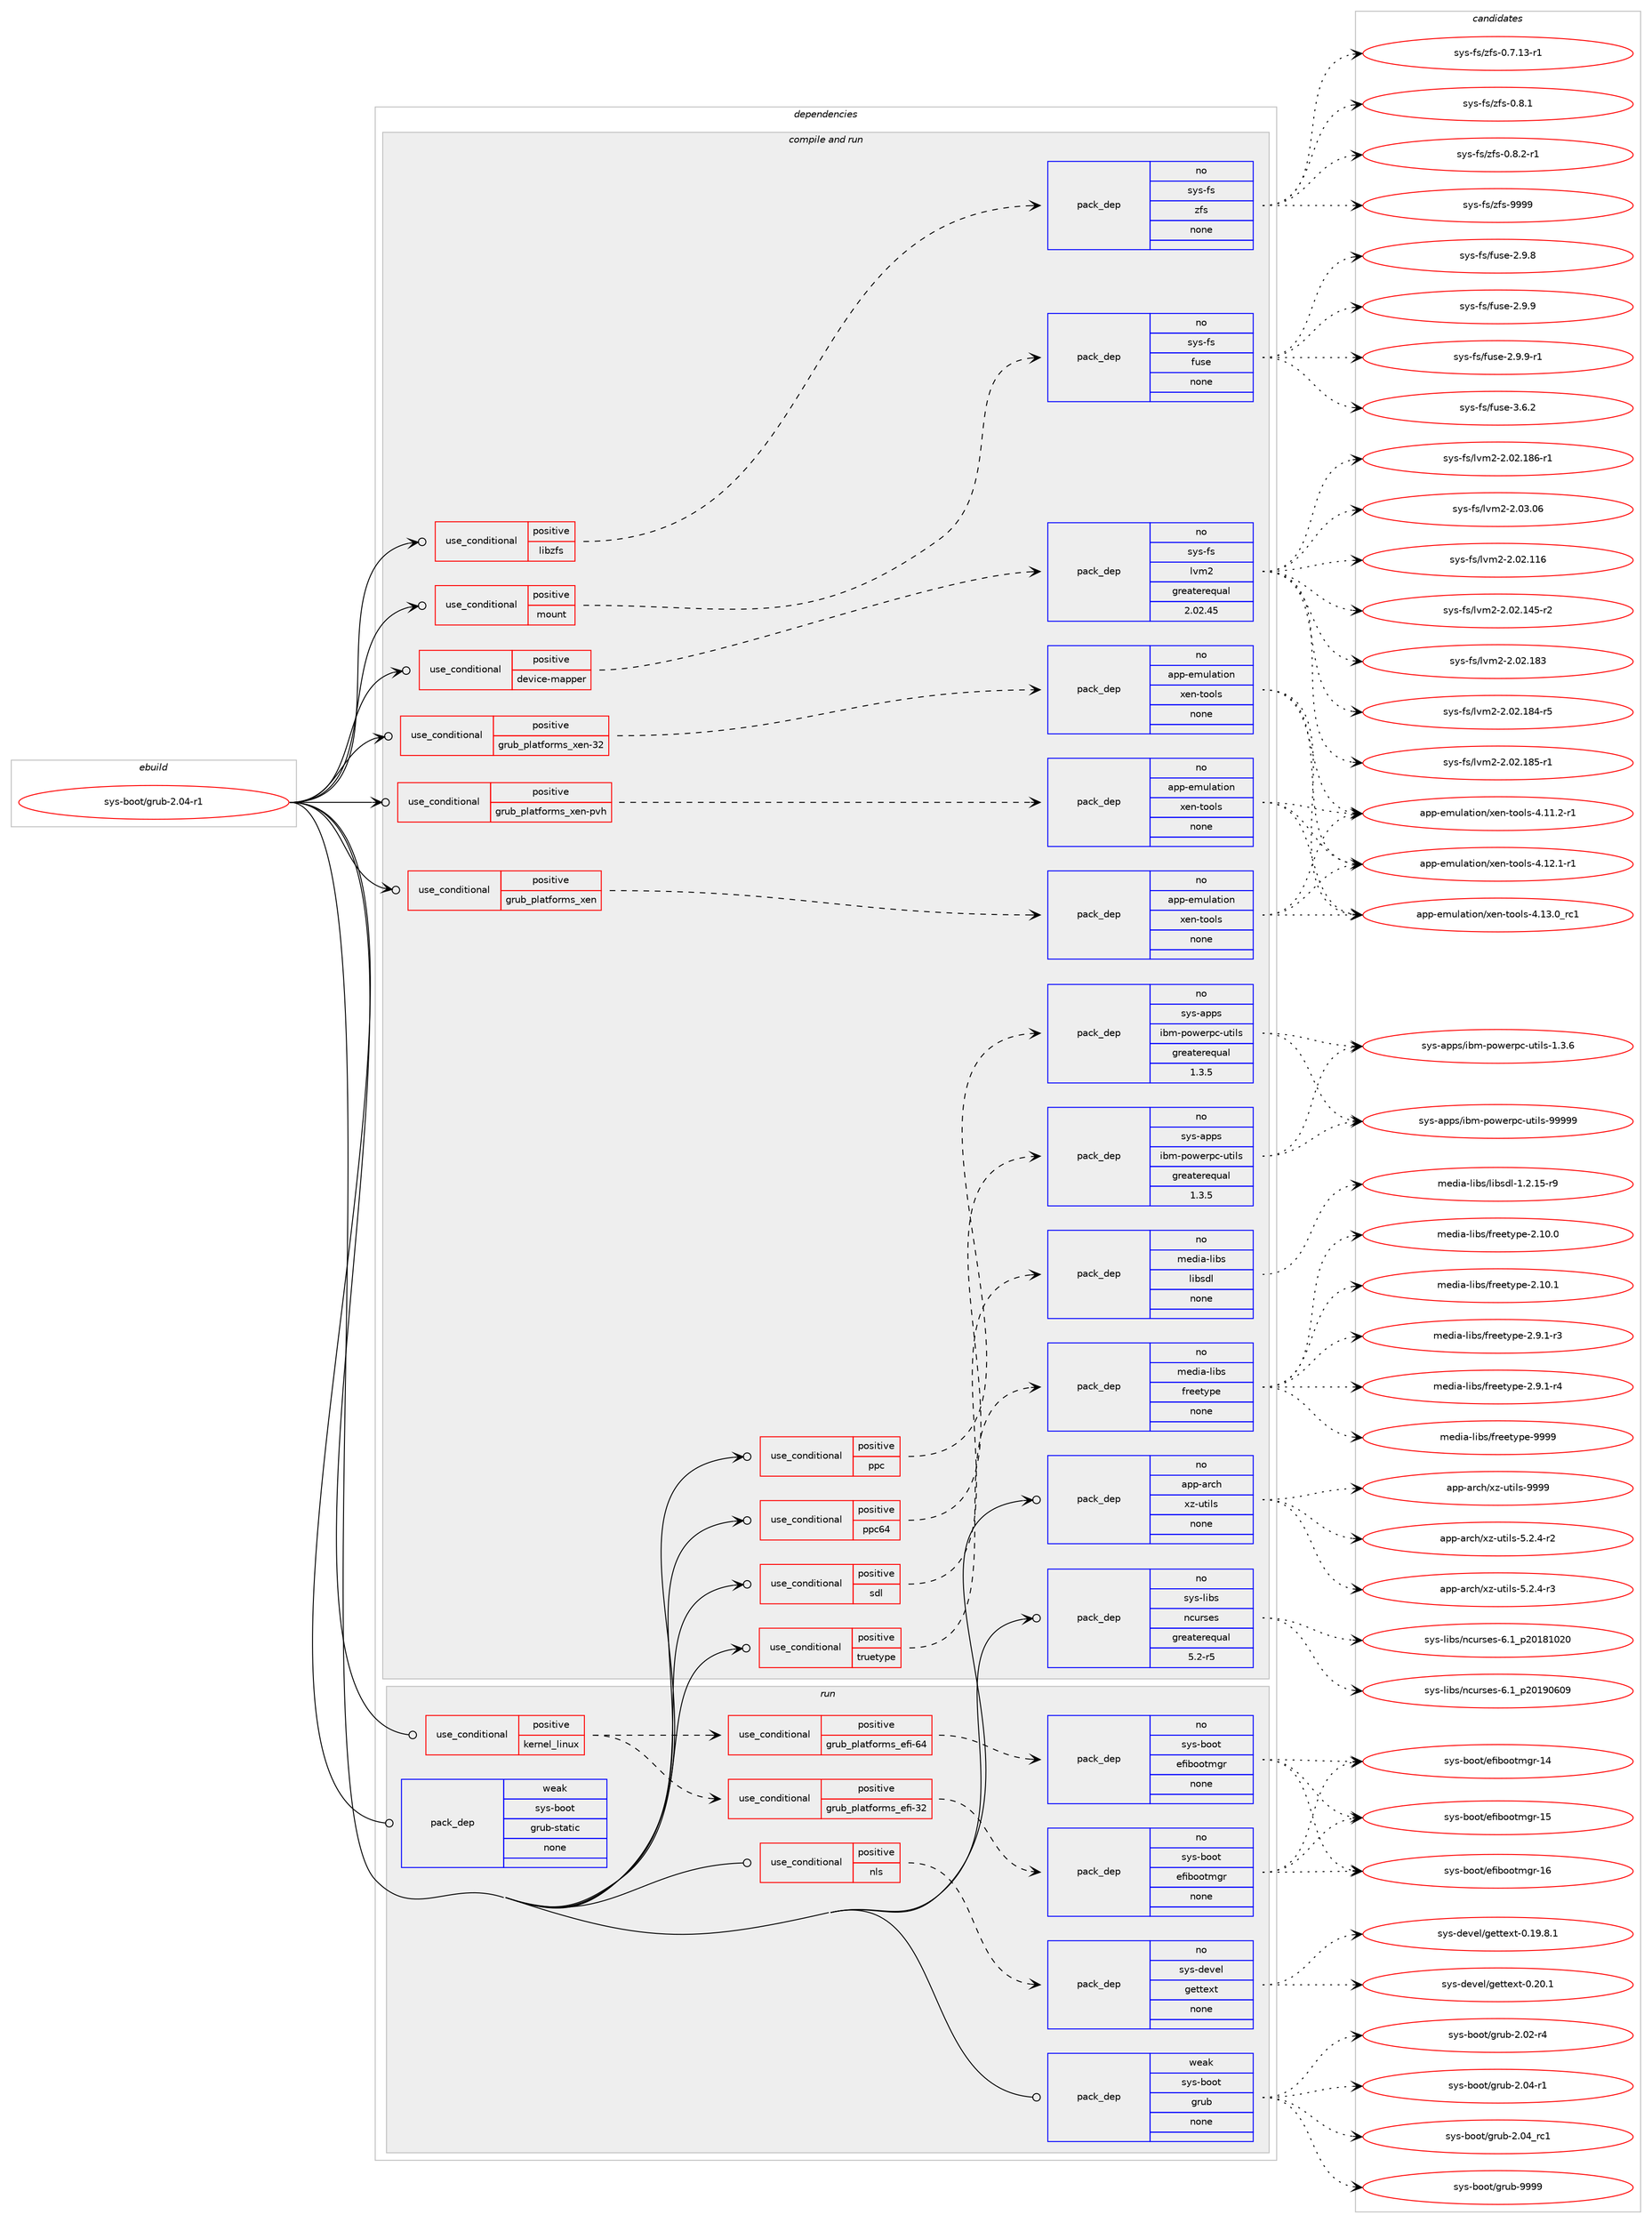 digraph prolog {

# *************
# Graph options
# *************

newrank=true;
concentrate=true;
compound=true;
graph [rankdir=LR,fontname=Helvetica,fontsize=10,ranksep=1.5];#, ranksep=2.5, nodesep=0.2];
edge  [arrowhead=vee];
node  [fontname=Helvetica,fontsize=10];

# **********
# The ebuild
# **********

subgraph cluster_leftcol {
color=gray;
rank=same;
label=<<i>ebuild</i>>;
id [label="sys-boot/grub-2.04-r1", color=red, width=4, href="../sys-boot/grub-2.04-r1.svg"];
}

# ****************
# The dependencies
# ****************

subgraph cluster_midcol {
color=gray;
label=<<i>dependencies</i>>;
subgraph cluster_compile {
fillcolor="#eeeeee";
style=filled;
label=<<i>compile</i>>;
}
subgraph cluster_compileandrun {
fillcolor="#eeeeee";
style=filled;
label=<<i>compile and run</i>>;
subgraph cond212392 {
dependency881736 [label=<<TABLE BORDER="0" CELLBORDER="1" CELLSPACING="0" CELLPADDING="4"><TR><TD ROWSPAN="3" CELLPADDING="10">use_conditional</TD></TR><TR><TD>positive</TD></TR><TR><TD>device-mapper</TD></TR></TABLE>>, shape=none, color=red];
subgraph pack653881 {
dependency881737 [label=<<TABLE BORDER="0" CELLBORDER="1" CELLSPACING="0" CELLPADDING="4" WIDTH="220"><TR><TD ROWSPAN="6" CELLPADDING="30">pack_dep</TD></TR><TR><TD WIDTH="110">no</TD></TR><TR><TD>sys-fs</TD></TR><TR><TD>lvm2</TD></TR><TR><TD>greaterequal</TD></TR><TR><TD>2.02.45</TD></TR></TABLE>>, shape=none, color=blue];
}
dependency881736:e -> dependency881737:w [weight=20,style="dashed",arrowhead="vee"];
}
id:e -> dependency881736:w [weight=20,style="solid",arrowhead="odotvee"];
subgraph cond212393 {
dependency881738 [label=<<TABLE BORDER="0" CELLBORDER="1" CELLSPACING="0" CELLPADDING="4"><TR><TD ROWSPAN="3" CELLPADDING="10">use_conditional</TD></TR><TR><TD>positive</TD></TR><TR><TD>grub_platforms_xen</TD></TR></TABLE>>, shape=none, color=red];
subgraph pack653882 {
dependency881739 [label=<<TABLE BORDER="0" CELLBORDER="1" CELLSPACING="0" CELLPADDING="4" WIDTH="220"><TR><TD ROWSPAN="6" CELLPADDING="30">pack_dep</TD></TR><TR><TD WIDTH="110">no</TD></TR><TR><TD>app-emulation</TD></TR><TR><TD>xen-tools</TD></TR><TR><TD>none</TD></TR><TR><TD></TD></TR></TABLE>>, shape=none, color=blue];
}
dependency881738:e -> dependency881739:w [weight=20,style="dashed",arrowhead="vee"];
}
id:e -> dependency881738:w [weight=20,style="solid",arrowhead="odotvee"];
subgraph cond212394 {
dependency881740 [label=<<TABLE BORDER="0" CELLBORDER="1" CELLSPACING="0" CELLPADDING="4"><TR><TD ROWSPAN="3" CELLPADDING="10">use_conditional</TD></TR><TR><TD>positive</TD></TR><TR><TD>grub_platforms_xen-32</TD></TR></TABLE>>, shape=none, color=red];
subgraph pack653883 {
dependency881741 [label=<<TABLE BORDER="0" CELLBORDER="1" CELLSPACING="0" CELLPADDING="4" WIDTH="220"><TR><TD ROWSPAN="6" CELLPADDING="30">pack_dep</TD></TR><TR><TD WIDTH="110">no</TD></TR><TR><TD>app-emulation</TD></TR><TR><TD>xen-tools</TD></TR><TR><TD>none</TD></TR><TR><TD></TD></TR></TABLE>>, shape=none, color=blue];
}
dependency881740:e -> dependency881741:w [weight=20,style="dashed",arrowhead="vee"];
}
id:e -> dependency881740:w [weight=20,style="solid",arrowhead="odotvee"];
subgraph cond212395 {
dependency881742 [label=<<TABLE BORDER="0" CELLBORDER="1" CELLSPACING="0" CELLPADDING="4"><TR><TD ROWSPAN="3" CELLPADDING="10">use_conditional</TD></TR><TR><TD>positive</TD></TR><TR><TD>grub_platforms_xen-pvh</TD></TR></TABLE>>, shape=none, color=red];
subgraph pack653884 {
dependency881743 [label=<<TABLE BORDER="0" CELLBORDER="1" CELLSPACING="0" CELLPADDING="4" WIDTH="220"><TR><TD ROWSPAN="6" CELLPADDING="30">pack_dep</TD></TR><TR><TD WIDTH="110">no</TD></TR><TR><TD>app-emulation</TD></TR><TR><TD>xen-tools</TD></TR><TR><TD>none</TD></TR><TR><TD></TD></TR></TABLE>>, shape=none, color=blue];
}
dependency881742:e -> dependency881743:w [weight=20,style="dashed",arrowhead="vee"];
}
id:e -> dependency881742:w [weight=20,style="solid",arrowhead="odotvee"];
subgraph cond212396 {
dependency881744 [label=<<TABLE BORDER="0" CELLBORDER="1" CELLSPACING="0" CELLPADDING="4"><TR><TD ROWSPAN="3" CELLPADDING="10">use_conditional</TD></TR><TR><TD>positive</TD></TR><TR><TD>libzfs</TD></TR></TABLE>>, shape=none, color=red];
subgraph pack653885 {
dependency881745 [label=<<TABLE BORDER="0" CELLBORDER="1" CELLSPACING="0" CELLPADDING="4" WIDTH="220"><TR><TD ROWSPAN="6" CELLPADDING="30">pack_dep</TD></TR><TR><TD WIDTH="110">no</TD></TR><TR><TD>sys-fs</TD></TR><TR><TD>zfs</TD></TR><TR><TD>none</TD></TR><TR><TD></TD></TR></TABLE>>, shape=none, color=blue];
}
dependency881744:e -> dependency881745:w [weight=20,style="dashed",arrowhead="vee"];
}
id:e -> dependency881744:w [weight=20,style="solid",arrowhead="odotvee"];
subgraph cond212397 {
dependency881746 [label=<<TABLE BORDER="0" CELLBORDER="1" CELLSPACING="0" CELLPADDING="4"><TR><TD ROWSPAN="3" CELLPADDING="10">use_conditional</TD></TR><TR><TD>positive</TD></TR><TR><TD>mount</TD></TR></TABLE>>, shape=none, color=red];
subgraph pack653886 {
dependency881747 [label=<<TABLE BORDER="0" CELLBORDER="1" CELLSPACING="0" CELLPADDING="4" WIDTH="220"><TR><TD ROWSPAN="6" CELLPADDING="30">pack_dep</TD></TR><TR><TD WIDTH="110">no</TD></TR><TR><TD>sys-fs</TD></TR><TR><TD>fuse</TD></TR><TR><TD>none</TD></TR><TR><TD></TD></TR></TABLE>>, shape=none, color=blue];
}
dependency881746:e -> dependency881747:w [weight=20,style="dashed",arrowhead="vee"];
}
id:e -> dependency881746:w [weight=20,style="solid",arrowhead="odotvee"];
subgraph cond212398 {
dependency881748 [label=<<TABLE BORDER="0" CELLBORDER="1" CELLSPACING="0" CELLPADDING="4"><TR><TD ROWSPAN="3" CELLPADDING="10">use_conditional</TD></TR><TR><TD>positive</TD></TR><TR><TD>ppc</TD></TR></TABLE>>, shape=none, color=red];
subgraph pack653887 {
dependency881749 [label=<<TABLE BORDER="0" CELLBORDER="1" CELLSPACING="0" CELLPADDING="4" WIDTH="220"><TR><TD ROWSPAN="6" CELLPADDING="30">pack_dep</TD></TR><TR><TD WIDTH="110">no</TD></TR><TR><TD>sys-apps</TD></TR><TR><TD>ibm-powerpc-utils</TD></TR><TR><TD>greaterequal</TD></TR><TR><TD>1.3.5</TD></TR></TABLE>>, shape=none, color=blue];
}
dependency881748:e -> dependency881749:w [weight=20,style="dashed",arrowhead="vee"];
}
id:e -> dependency881748:w [weight=20,style="solid",arrowhead="odotvee"];
subgraph cond212399 {
dependency881750 [label=<<TABLE BORDER="0" CELLBORDER="1" CELLSPACING="0" CELLPADDING="4"><TR><TD ROWSPAN="3" CELLPADDING="10">use_conditional</TD></TR><TR><TD>positive</TD></TR><TR><TD>ppc64</TD></TR></TABLE>>, shape=none, color=red];
subgraph pack653888 {
dependency881751 [label=<<TABLE BORDER="0" CELLBORDER="1" CELLSPACING="0" CELLPADDING="4" WIDTH="220"><TR><TD ROWSPAN="6" CELLPADDING="30">pack_dep</TD></TR><TR><TD WIDTH="110">no</TD></TR><TR><TD>sys-apps</TD></TR><TR><TD>ibm-powerpc-utils</TD></TR><TR><TD>greaterequal</TD></TR><TR><TD>1.3.5</TD></TR></TABLE>>, shape=none, color=blue];
}
dependency881750:e -> dependency881751:w [weight=20,style="dashed",arrowhead="vee"];
}
id:e -> dependency881750:w [weight=20,style="solid",arrowhead="odotvee"];
subgraph cond212400 {
dependency881752 [label=<<TABLE BORDER="0" CELLBORDER="1" CELLSPACING="0" CELLPADDING="4"><TR><TD ROWSPAN="3" CELLPADDING="10">use_conditional</TD></TR><TR><TD>positive</TD></TR><TR><TD>sdl</TD></TR></TABLE>>, shape=none, color=red];
subgraph pack653889 {
dependency881753 [label=<<TABLE BORDER="0" CELLBORDER="1" CELLSPACING="0" CELLPADDING="4" WIDTH="220"><TR><TD ROWSPAN="6" CELLPADDING="30">pack_dep</TD></TR><TR><TD WIDTH="110">no</TD></TR><TR><TD>media-libs</TD></TR><TR><TD>libsdl</TD></TR><TR><TD>none</TD></TR><TR><TD></TD></TR></TABLE>>, shape=none, color=blue];
}
dependency881752:e -> dependency881753:w [weight=20,style="dashed",arrowhead="vee"];
}
id:e -> dependency881752:w [weight=20,style="solid",arrowhead="odotvee"];
subgraph cond212401 {
dependency881754 [label=<<TABLE BORDER="0" CELLBORDER="1" CELLSPACING="0" CELLPADDING="4"><TR><TD ROWSPAN="3" CELLPADDING="10">use_conditional</TD></TR><TR><TD>positive</TD></TR><TR><TD>truetype</TD></TR></TABLE>>, shape=none, color=red];
subgraph pack653890 {
dependency881755 [label=<<TABLE BORDER="0" CELLBORDER="1" CELLSPACING="0" CELLPADDING="4" WIDTH="220"><TR><TD ROWSPAN="6" CELLPADDING="30">pack_dep</TD></TR><TR><TD WIDTH="110">no</TD></TR><TR><TD>media-libs</TD></TR><TR><TD>freetype</TD></TR><TR><TD>none</TD></TR><TR><TD></TD></TR></TABLE>>, shape=none, color=blue];
}
dependency881754:e -> dependency881755:w [weight=20,style="dashed",arrowhead="vee"];
}
id:e -> dependency881754:w [weight=20,style="solid",arrowhead="odotvee"];
subgraph pack653891 {
dependency881756 [label=<<TABLE BORDER="0" CELLBORDER="1" CELLSPACING="0" CELLPADDING="4" WIDTH="220"><TR><TD ROWSPAN="6" CELLPADDING="30">pack_dep</TD></TR><TR><TD WIDTH="110">no</TD></TR><TR><TD>app-arch</TD></TR><TR><TD>xz-utils</TD></TR><TR><TD>none</TD></TR><TR><TD></TD></TR></TABLE>>, shape=none, color=blue];
}
id:e -> dependency881756:w [weight=20,style="solid",arrowhead="odotvee"];
subgraph pack653892 {
dependency881757 [label=<<TABLE BORDER="0" CELLBORDER="1" CELLSPACING="0" CELLPADDING="4" WIDTH="220"><TR><TD ROWSPAN="6" CELLPADDING="30">pack_dep</TD></TR><TR><TD WIDTH="110">no</TD></TR><TR><TD>sys-libs</TD></TR><TR><TD>ncurses</TD></TR><TR><TD>greaterequal</TD></TR><TR><TD>5.2-r5</TD></TR></TABLE>>, shape=none, color=blue];
}
id:e -> dependency881757:w [weight=20,style="solid",arrowhead="odotvee"];
}
subgraph cluster_run {
fillcolor="#eeeeee";
style=filled;
label=<<i>run</i>>;
subgraph cond212402 {
dependency881758 [label=<<TABLE BORDER="0" CELLBORDER="1" CELLSPACING="0" CELLPADDING="4"><TR><TD ROWSPAN="3" CELLPADDING="10">use_conditional</TD></TR><TR><TD>positive</TD></TR><TR><TD>kernel_linux</TD></TR></TABLE>>, shape=none, color=red];
subgraph cond212403 {
dependency881759 [label=<<TABLE BORDER="0" CELLBORDER="1" CELLSPACING="0" CELLPADDING="4"><TR><TD ROWSPAN="3" CELLPADDING="10">use_conditional</TD></TR><TR><TD>positive</TD></TR><TR><TD>grub_platforms_efi-32</TD></TR></TABLE>>, shape=none, color=red];
subgraph pack653893 {
dependency881760 [label=<<TABLE BORDER="0" CELLBORDER="1" CELLSPACING="0" CELLPADDING="4" WIDTH="220"><TR><TD ROWSPAN="6" CELLPADDING="30">pack_dep</TD></TR><TR><TD WIDTH="110">no</TD></TR><TR><TD>sys-boot</TD></TR><TR><TD>efibootmgr</TD></TR><TR><TD>none</TD></TR><TR><TD></TD></TR></TABLE>>, shape=none, color=blue];
}
dependency881759:e -> dependency881760:w [weight=20,style="dashed",arrowhead="vee"];
}
dependency881758:e -> dependency881759:w [weight=20,style="dashed",arrowhead="vee"];
subgraph cond212404 {
dependency881761 [label=<<TABLE BORDER="0" CELLBORDER="1" CELLSPACING="0" CELLPADDING="4"><TR><TD ROWSPAN="3" CELLPADDING="10">use_conditional</TD></TR><TR><TD>positive</TD></TR><TR><TD>grub_platforms_efi-64</TD></TR></TABLE>>, shape=none, color=red];
subgraph pack653894 {
dependency881762 [label=<<TABLE BORDER="0" CELLBORDER="1" CELLSPACING="0" CELLPADDING="4" WIDTH="220"><TR><TD ROWSPAN="6" CELLPADDING="30">pack_dep</TD></TR><TR><TD WIDTH="110">no</TD></TR><TR><TD>sys-boot</TD></TR><TR><TD>efibootmgr</TD></TR><TR><TD>none</TD></TR><TR><TD></TD></TR></TABLE>>, shape=none, color=blue];
}
dependency881761:e -> dependency881762:w [weight=20,style="dashed",arrowhead="vee"];
}
dependency881758:e -> dependency881761:w [weight=20,style="dashed",arrowhead="vee"];
}
id:e -> dependency881758:w [weight=20,style="solid",arrowhead="odot"];
subgraph cond212405 {
dependency881763 [label=<<TABLE BORDER="0" CELLBORDER="1" CELLSPACING="0" CELLPADDING="4"><TR><TD ROWSPAN="3" CELLPADDING="10">use_conditional</TD></TR><TR><TD>positive</TD></TR><TR><TD>nls</TD></TR></TABLE>>, shape=none, color=red];
subgraph pack653895 {
dependency881764 [label=<<TABLE BORDER="0" CELLBORDER="1" CELLSPACING="0" CELLPADDING="4" WIDTH="220"><TR><TD ROWSPAN="6" CELLPADDING="30">pack_dep</TD></TR><TR><TD WIDTH="110">no</TD></TR><TR><TD>sys-devel</TD></TR><TR><TD>gettext</TD></TR><TR><TD>none</TD></TR><TR><TD></TD></TR></TABLE>>, shape=none, color=blue];
}
dependency881763:e -> dependency881764:w [weight=20,style="dashed",arrowhead="vee"];
}
id:e -> dependency881763:w [weight=20,style="solid",arrowhead="odot"];
subgraph pack653896 {
dependency881765 [label=<<TABLE BORDER="0" CELLBORDER="1" CELLSPACING="0" CELLPADDING="4" WIDTH="220"><TR><TD ROWSPAN="6" CELLPADDING="30">pack_dep</TD></TR><TR><TD WIDTH="110">weak</TD></TR><TR><TD>sys-boot</TD></TR><TR><TD>grub</TD></TR><TR><TD>none</TD></TR><TR><TD></TD></TR></TABLE>>, shape=none, color=blue];
}
id:e -> dependency881765:w [weight=20,style="solid",arrowhead="odot"];
subgraph pack653897 {
dependency881766 [label=<<TABLE BORDER="0" CELLBORDER="1" CELLSPACING="0" CELLPADDING="4" WIDTH="220"><TR><TD ROWSPAN="6" CELLPADDING="30">pack_dep</TD></TR><TR><TD WIDTH="110">weak</TD></TR><TR><TD>sys-boot</TD></TR><TR><TD>grub-static</TD></TR><TR><TD>none</TD></TR><TR><TD></TD></TR></TABLE>>, shape=none, color=blue];
}
id:e -> dependency881766:w [weight=20,style="solid",arrowhead="odot"];
}
}

# **************
# The candidates
# **************

subgraph cluster_choices {
rank=same;
color=gray;
label=<<i>candidates</i>>;

subgraph choice653881 {
color=black;
nodesep=1;
choice115121115451021154710811810950455046485046494954 [label="sys-fs/lvm2-2.02.116", color=red, width=4,href="../sys-fs/lvm2-2.02.116.svg"];
choice1151211154510211547108118109504550464850464952534511450 [label="sys-fs/lvm2-2.02.145-r2", color=red, width=4,href="../sys-fs/lvm2-2.02.145-r2.svg"];
choice115121115451021154710811810950455046485046495651 [label="sys-fs/lvm2-2.02.183", color=red, width=4,href="../sys-fs/lvm2-2.02.183.svg"];
choice1151211154510211547108118109504550464850464956524511453 [label="sys-fs/lvm2-2.02.184-r5", color=red, width=4,href="../sys-fs/lvm2-2.02.184-r5.svg"];
choice1151211154510211547108118109504550464850464956534511449 [label="sys-fs/lvm2-2.02.185-r1", color=red, width=4,href="../sys-fs/lvm2-2.02.185-r1.svg"];
choice1151211154510211547108118109504550464850464956544511449 [label="sys-fs/lvm2-2.02.186-r1", color=red, width=4,href="../sys-fs/lvm2-2.02.186-r1.svg"];
choice1151211154510211547108118109504550464851464854 [label="sys-fs/lvm2-2.03.06", color=red, width=4,href="../sys-fs/lvm2-2.03.06.svg"];
dependency881737:e -> choice115121115451021154710811810950455046485046494954:w [style=dotted,weight="100"];
dependency881737:e -> choice1151211154510211547108118109504550464850464952534511450:w [style=dotted,weight="100"];
dependency881737:e -> choice115121115451021154710811810950455046485046495651:w [style=dotted,weight="100"];
dependency881737:e -> choice1151211154510211547108118109504550464850464956524511453:w [style=dotted,weight="100"];
dependency881737:e -> choice1151211154510211547108118109504550464850464956534511449:w [style=dotted,weight="100"];
dependency881737:e -> choice1151211154510211547108118109504550464850464956544511449:w [style=dotted,weight="100"];
dependency881737:e -> choice1151211154510211547108118109504550464851464854:w [style=dotted,weight="100"];
}
subgraph choice653882 {
color=black;
nodesep=1;
choice9711211245101109117108971161051111104712010111045116111111108115455246494946504511449 [label="app-emulation/xen-tools-4.11.2-r1", color=red, width=4,href="../app-emulation/xen-tools-4.11.2-r1.svg"];
choice9711211245101109117108971161051111104712010111045116111111108115455246495046494511449 [label="app-emulation/xen-tools-4.12.1-r1", color=red, width=4,href="../app-emulation/xen-tools-4.12.1-r1.svg"];
choice971121124510110911710897116105111110471201011104511611111110811545524649514648951149949 [label="app-emulation/xen-tools-4.13.0_rc1", color=red, width=4,href="../app-emulation/xen-tools-4.13.0_rc1.svg"];
dependency881739:e -> choice9711211245101109117108971161051111104712010111045116111111108115455246494946504511449:w [style=dotted,weight="100"];
dependency881739:e -> choice9711211245101109117108971161051111104712010111045116111111108115455246495046494511449:w [style=dotted,weight="100"];
dependency881739:e -> choice971121124510110911710897116105111110471201011104511611111110811545524649514648951149949:w [style=dotted,weight="100"];
}
subgraph choice653883 {
color=black;
nodesep=1;
choice9711211245101109117108971161051111104712010111045116111111108115455246494946504511449 [label="app-emulation/xen-tools-4.11.2-r1", color=red, width=4,href="../app-emulation/xen-tools-4.11.2-r1.svg"];
choice9711211245101109117108971161051111104712010111045116111111108115455246495046494511449 [label="app-emulation/xen-tools-4.12.1-r1", color=red, width=4,href="../app-emulation/xen-tools-4.12.1-r1.svg"];
choice971121124510110911710897116105111110471201011104511611111110811545524649514648951149949 [label="app-emulation/xen-tools-4.13.0_rc1", color=red, width=4,href="../app-emulation/xen-tools-4.13.0_rc1.svg"];
dependency881741:e -> choice9711211245101109117108971161051111104712010111045116111111108115455246494946504511449:w [style=dotted,weight="100"];
dependency881741:e -> choice9711211245101109117108971161051111104712010111045116111111108115455246495046494511449:w [style=dotted,weight="100"];
dependency881741:e -> choice971121124510110911710897116105111110471201011104511611111110811545524649514648951149949:w [style=dotted,weight="100"];
}
subgraph choice653884 {
color=black;
nodesep=1;
choice9711211245101109117108971161051111104712010111045116111111108115455246494946504511449 [label="app-emulation/xen-tools-4.11.2-r1", color=red, width=4,href="../app-emulation/xen-tools-4.11.2-r1.svg"];
choice9711211245101109117108971161051111104712010111045116111111108115455246495046494511449 [label="app-emulation/xen-tools-4.12.1-r1", color=red, width=4,href="../app-emulation/xen-tools-4.12.1-r1.svg"];
choice971121124510110911710897116105111110471201011104511611111110811545524649514648951149949 [label="app-emulation/xen-tools-4.13.0_rc1", color=red, width=4,href="../app-emulation/xen-tools-4.13.0_rc1.svg"];
dependency881743:e -> choice9711211245101109117108971161051111104712010111045116111111108115455246494946504511449:w [style=dotted,weight="100"];
dependency881743:e -> choice9711211245101109117108971161051111104712010111045116111111108115455246495046494511449:w [style=dotted,weight="100"];
dependency881743:e -> choice971121124510110911710897116105111110471201011104511611111110811545524649514648951149949:w [style=dotted,weight="100"];
}
subgraph choice653885 {
color=black;
nodesep=1;
choice1151211154510211547122102115454846554649514511449 [label="sys-fs/zfs-0.7.13-r1", color=red, width=4,href="../sys-fs/zfs-0.7.13-r1.svg"];
choice1151211154510211547122102115454846564649 [label="sys-fs/zfs-0.8.1", color=red, width=4,href="../sys-fs/zfs-0.8.1.svg"];
choice11512111545102115471221021154548465646504511449 [label="sys-fs/zfs-0.8.2-r1", color=red, width=4,href="../sys-fs/zfs-0.8.2-r1.svg"];
choice11512111545102115471221021154557575757 [label="sys-fs/zfs-9999", color=red, width=4,href="../sys-fs/zfs-9999.svg"];
dependency881745:e -> choice1151211154510211547122102115454846554649514511449:w [style=dotted,weight="100"];
dependency881745:e -> choice1151211154510211547122102115454846564649:w [style=dotted,weight="100"];
dependency881745:e -> choice11512111545102115471221021154548465646504511449:w [style=dotted,weight="100"];
dependency881745:e -> choice11512111545102115471221021154557575757:w [style=dotted,weight="100"];
}
subgraph choice653886 {
color=black;
nodesep=1;
choice1151211154510211547102117115101455046574656 [label="sys-fs/fuse-2.9.8", color=red, width=4,href="../sys-fs/fuse-2.9.8.svg"];
choice1151211154510211547102117115101455046574657 [label="sys-fs/fuse-2.9.9", color=red, width=4,href="../sys-fs/fuse-2.9.9.svg"];
choice11512111545102115471021171151014550465746574511449 [label="sys-fs/fuse-2.9.9-r1", color=red, width=4,href="../sys-fs/fuse-2.9.9-r1.svg"];
choice1151211154510211547102117115101455146544650 [label="sys-fs/fuse-3.6.2", color=red, width=4,href="../sys-fs/fuse-3.6.2.svg"];
dependency881747:e -> choice1151211154510211547102117115101455046574656:w [style=dotted,weight="100"];
dependency881747:e -> choice1151211154510211547102117115101455046574657:w [style=dotted,weight="100"];
dependency881747:e -> choice11512111545102115471021171151014550465746574511449:w [style=dotted,weight="100"];
dependency881747:e -> choice1151211154510211547102117115101455146544650:w [style=dotted,weight="100"];
}
subgraph choice653887 {
color=black;
nodesep=1;
choice11512111545971121121154710598109451121111191011141129945117116105108115454946514654 [label="sys-apps/ibm-powerpc-utils-1.3.6", color=red, width=4,href="../sys-apps/ibm-powerpc-utils-1.3.6.svg"];
choice11512111545971121121154710598109451121111191011141129945117116105108115455757575757 [label="sys-apps/ibm-powerpc-utils-99999", color=red, width=4,href="../sys-apps/ibm-powerpc-utils-99999.svg"];
dependency881749:e -> choice11512111545971121121154710598109451121111191011141129945117116105108115454946514654:w [style=dotted,weight="100"];
dependency881749:e -> choice11512111545971121121154710598109451121111191011141129945117116105108115455757575757:w [style=dotted,weight="100"];
}
subgraph choice653888 {
color=black;
nodesep=1;
choice11512111545971121121154710598109451121111191011141129945117116105108115454946514654 [label="sys-apps/ibm-powerpc-utils-1.3.6", color=red, width=4,href="../sys-apps/ibm-powerpc-utils-1.3.6.svg"];
choice11512111545971121121154710598109451121111191011141129945117116105108115455757575757 [label="sys-apps/ibm-powerpc-utils-99999", color=red, width=4,href="../sys-apps/ibm-powerpc-utils-99999.svg"];
dependency881751:e -> choice11512111545971121121154710598109451121111191011141129945117116105108115454946514654:w [style=dotted,weight="100"];
dependency881751:e -> choice11512111545971121121154710598109451121111191011141129945117116105108115455757575757:w [style=dotted,weight="100"];
}
subgraph choice653889 {
color=black;
nodesep=1;
choice1091011001059745108105981154710810598115100108454946504649534511457 [label="media-libs/libsdl-1.2.15-r9", color=red, width=4,href="../media-libs/libsdl-1.2.15-r9.svg"];
dependency881753:e -> choice1091011001059745108105981154710810598115100108454946504649534511457:w [style=dotted,weight="100"];
}
subgraph choice653890 {
color=black;
nodesep=1;
choice1091011001059745108105981154710211410110111612111210145504649484648 [label="media-libs/freetype-2.10.0", color=red, width=4,href="../media-libs/freetype-2.10.0.svg"];
choice1091011001059745108105981154710211410110111612111210145504649484649 [label="media-libs/freetype-2.10.1", color=red, width=4,href="../media-libs/freetype-2.10.1.svg"];
choice109101100105974510810598115471021141011011161211121014550465746494511451 [label="media-libs/freetype-2.9.1-r3", color=red, width=4,href="../media-libs/freetype-2.9.1-r3.svg"];
choice109101100105974510810598115471021141011011161211121014550465746494511452 [label="media-libs/freetype-2.9.1-r4", color=red, width=4,href="../media-libs/freetype-2.9.1-r4.svg"];
choice109101100105974510810598115471021141011011161211121014557575757 [label="media-libs/freetype-9999", color=red, width=4,href="../media-libs/freetype-9999.svg"];
dependency881755:e -> choice1091011001059745108105981154710211410110111612111210145504649484648:w [style=dotted,weight="100"];
dependency881755:e -> choice1091011001059745108105981154710211410110111612111210145504649484649:w [style=dotted,weight="100"];
dependency881755:e -> choice109101100105974510810598115471021141011011161211121014550465746494511451:w [style=dotted,weight="100"];
dependency881755:e -> choice109101100105974510810598115471021141011011161211121014550465746494511452:w [style=dotted,weight="100"];
dependency881755:e -> choice109101100105974510810598115471021141011011161211121014557575757:w [style=dotted,weight="100"];
}
subgraph choice653891 {
color=black;
nodesep=1;
choice9711211245971149910447120122451171161051081154553465046524511450 [label="app-arch/xz-utils-5.2.4-r2", color=red, width=4,href="../app-arch/xz-utils-5.2.4-r2.svg"];
choice9711211245971149910447120122451171161051081154553465046524511451 [label="app-arch/xz-utils-5.2.4-r3", color=red, width=4,href="../app-arch/xz-utils-5.2.4-r3.svg"];
choice9711211245971149910447120122451171161051081154557575757 [label="app-arch/xz-utils-9999", color=red, width=4,href="../app-arch/xz-utils-9999.svg"];
dependency881756:e -> choice9711211245971149910447120122451171161051081154553465046524511450:w [style=dotted,weight="100"];
dependency881756:e -> choice9711211245971149910447120122451171161051081154553465046524511451:w [style=dotted,weight="100"];
dependency881756:e -> choice9711211245971149910447120122451171161051081154557575757:w [style=dotted,weight="100"];
}
subgraph choice653892 {
color=black;
nodesep=1;
choice1151211154510810598115471109911711411510111545544649951125048495649485048 [label="sys-libs/ncurses-6.1_p20181020", color=red, width=4,href="../sys-libs/ncurses-6.1_p20181020.svg"];
choice1151211154510810598115471109911711411510111545544649951125048495748544857 [label="sys-libs/ncurses-6.1_p20190609", color=red, width=4,href="../sys-libs/ncurses-6.1_p20190609.svg"];
dependency881757:e -> choice1151211154510810598115471109911711411510111545544649951125048495649485048:w [style=dotted,weight="100"];
dependency881757:e -> choice1151211154510810598115471109911711411510111545544649951125048495748544857:w [style=dotted,weight="100"];
}
subgraph choice653893 {
color=black;
nodesep=1;
choice11512111545981111111164710110210598111111116109103114454952 [label="sys-boot/efibootmgr-14", color=red, width=4,href="../sys-boot/efibootmgr-14.svg"];
choice11512111545981111111164710110210598111111116109103114454953 [label="sys-boot/efibootmgr-15", color=red, width=4,href="../sys-boot/efibootmgr-15.svg"];
choice11512111545981111111164710110210598111111116109103114454954 [label="sys-boot/efibootmgr-16", color=red, width=4,href="../sys-boot/efibootmgr-16.svg"];
dependency881760:e -> choice11512111545981111111164710110210598111111116109103114454952:w [style=dotted,weight="100"];
dependency881760:e -> choice11512111545981111111164710110210598111111116109103114454953:w [style=dotted,weight="100"];
dependency881760:e -> choice11512111545981111111164710110210598111111116109103114454954:w [style=dotted,weight="100"];
}
subgraph choice653894 {
color=black;
nodesep=1;
choice11512111545981111111164710110210598111111116109103114454952 [label="sys-boot/efibootmgr-14", color=red, width=4,href="../sys-boot/efibootmgr-14.svg"];
choice11512111545981111111164710110210598111111116109103114454953 [label="sys-boot/efibootmgr-15", color=red, width=4,href="../sys-boot/efibootmgr-15.svg"];
choice11512111545981111111164710110210598111111116109103114454954 [label="sys-boot/efibootmgr-16", color=red, width=4,href="../sys-boot/efibootmgr-16.svg"];
dependency881762:e -> choice11512111545981111111164710110210598111111116109103114454952:w [style=dotted,weight="100"];
dependency881762:e -> choice11512111545981111111164710110210598111111116109103114454953:w [style=dotted,weight="100"];
dependency881762:e -> choice11512111545981111111164710110210598111111116109103114454954:w [style=dotted,weight="100"];
}
subgraph choice653895 {
color=black;
nodesep=1;
choice1151211154510010111810110847103101116116101120116454846495746564649 [label="sys-devel/gettext-0.19.8.1", color=red, width=4,href="../sys-devel/gettext-0.19.8.1.svg"];
choice115121115451001011181011084710310111611610112011645484650484649 [label="sys-devel/gettext-0.20.1", color=red, width=4,href="../sys-devel/gettext-0.20.1.svg"];
dependency881764:e -> choice1151211154510010111810110847103101116116101120116454846495746564649:w [style=dotted,weight="100"];
dependency881764:e -> choice115121115451001011181011084710310111611610112011645484650484649:w [style=dotted,weight="100"];
}
subgraph choice653896 {
color=black;
nodesep=1;
choice1151211154598111111116471031141179845504648504511452 [label="sys-boot/grub-2.02-r4", color=red, width=4,href="../sys-boot/grub-2.02-r4.svg"];
choice1151211154598111111116471031141179845504648524511449 [label="sys-boot/grub-2.04-r1", color=red, width=4,href="../sys-boot/grub-2.04-r1.svg"];
choice115121115459811111111647103114117984550464852951149949 [label="sys-boot/grub-2.04_rc1", color=red, width=4,href="../sys-boot/grub-2.04_rc1.svg"];
choice115121115459811111111647103114117984557575757 [label="sys-boot/grub-9999", color=red, width=4,href="../sys-boot/grub-9999.svg"];
dependency881765:e -> choice1151211154598111111116471031141179845504648504511452:w [style=dotted,weight="100"];
dependency881765:e -> choice1151211154598111111116471031141179845504648524511449:w [style=dotted,weight="100"];
dependency881765:e -> choice115121115459811111111647103114117984550464852951149949:w [style=dotted,weight="100"];
dependency881765:e -> choice115121115459811111111647103114117984557575757:w [style=dotted,weight="100"];
}
subgraph choice653897 {
color=black;
nodesep=1;
}
}

}
